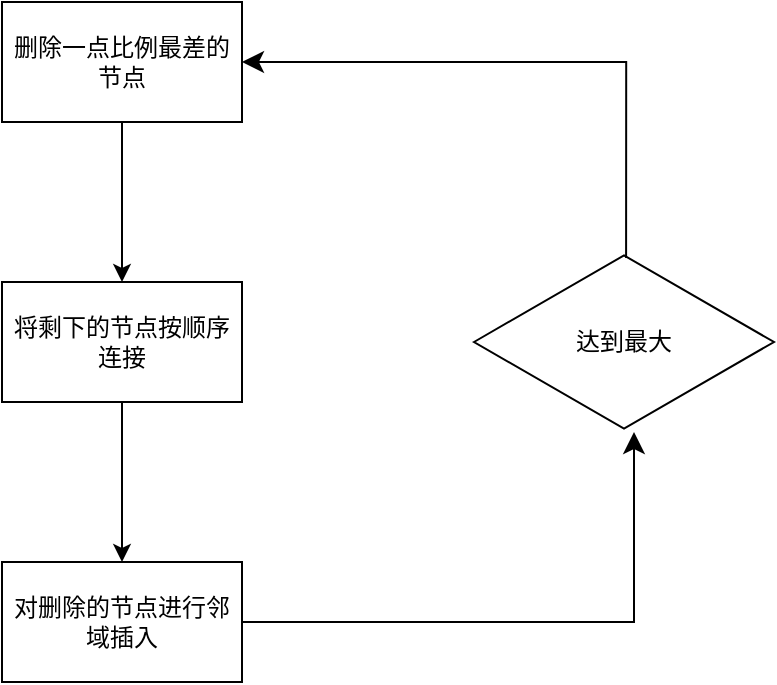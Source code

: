 <mxfile>
    <diagram id="Lw-ontv6Hd2eCoVGSnvy" name="第 1 页">
        <mxGraphModel dx="564" dy="614" grid="1" gridSize="10" guides="1" tooltips="1" connect="1" arrows="1" fold="1" page="1" pageScale="1" pageWidth="827" pageHeight="1169" math="0" shadow="0">
            <root>
                <mxCell id="0"/>
                <mxCell id="1" parent="0"/>
                <mxCell id="6" value="" style="edgeStyle=none;html=1;" parent="1" source="2" target="5" edge="1">
                    <mxGeometry relative="1" as="geometry"/>
                </mxCell>
                <mxCell id="2" value="将剩下的节点按顺序连接" style="rounded=0;whiteSpace=wrap;html=1;fontFamily=Lucida Console;" parent="1" vertex="1">
                    <mxGeometry x="240" y="300" width="120" height="60" as="geometry"/>
                </mxCell>
                <mxCell id="4" value="" style="edgeStyle=none;html=1;" parent="1" source="3" target="2" edge="1">
                    <mxGeometry relative="1" as="geometry"/>
                </mxCell>
                <mxCell id="3" value="删除一点比例最差的节点" style="rounded=0;whiteSpace=wrap;html=1;fontFamily=Lucida Console;" parent="1" vertex="1">
                    <mxGeometry x="240" y="160" width="120" height="60" as="geometry"/>
                </mxCell>
                <mxCell id="5" value="对删除的节点进行邻域插入" style="whiteSpace=wrap;html=1;fontFamily=Lucida Console;rounded=0;" parent="1" vertex="1">
                    <mxGeometry x="240" y="440" width="120" height="60" as="geometry"/>
                </mxCell>
                <mxCell id="8" value="达到最大" style="html=1;whiteSpace=wrap;aspect=fixed;shape=isoRectangle;" parent="1" vertex="1">
                    <mxGeometry x="476" y="285" width="150" height="90" as="geometry"/>
                </mxCell>
                <mxCell id="10" value="" style="edgeStyle=segmentEdgeStyle;endArrow=classic;html=1;curved=0;rounded=0;endSize=8;startSize=8;exitX=1;exitY=0.5;exitDx=0;exitDy=0;" parent="1" source="5" edge="1">
                    <mxGeometry width="50" height="50" relative="1" as="geometry">
                        <mxPoint x="506" y="425" as="sourcePoint"/>
                        <mxPoint x="556" y="375" as="targetPoint"/>
                    </mxGeometry>
                </mxCell>
                <mxCell id="12" value="" style="edgeStyle=segmentEdgeStyle;endArrow=classic;html=1;curved=0;rounded=0;endSize=8;startSize=8;entryX=1;entryY=0.5;entryDx=0;entryDy=0;exitX=0.507;exitY=0.033;exitDx=0;exitDy=0;exitPerimeter=0;" parent="1" source="8" target="3" edge="1">
                    <mxGeometry width="50" height="50" relative="1" as="geometry">
                        <mxPoint x="556" y="270" as="sourcePoint"/>
                        <mxPoint x="486" y="270" as="targetPoint"/>
                        <Array as="points">
                            <mxPoint x="552" y="190"/>
                        </Array>
                    </mxGeometry>
                </mxCell>
            </root>
        </mxGraphModel>
    </diagram>
</mxfile>